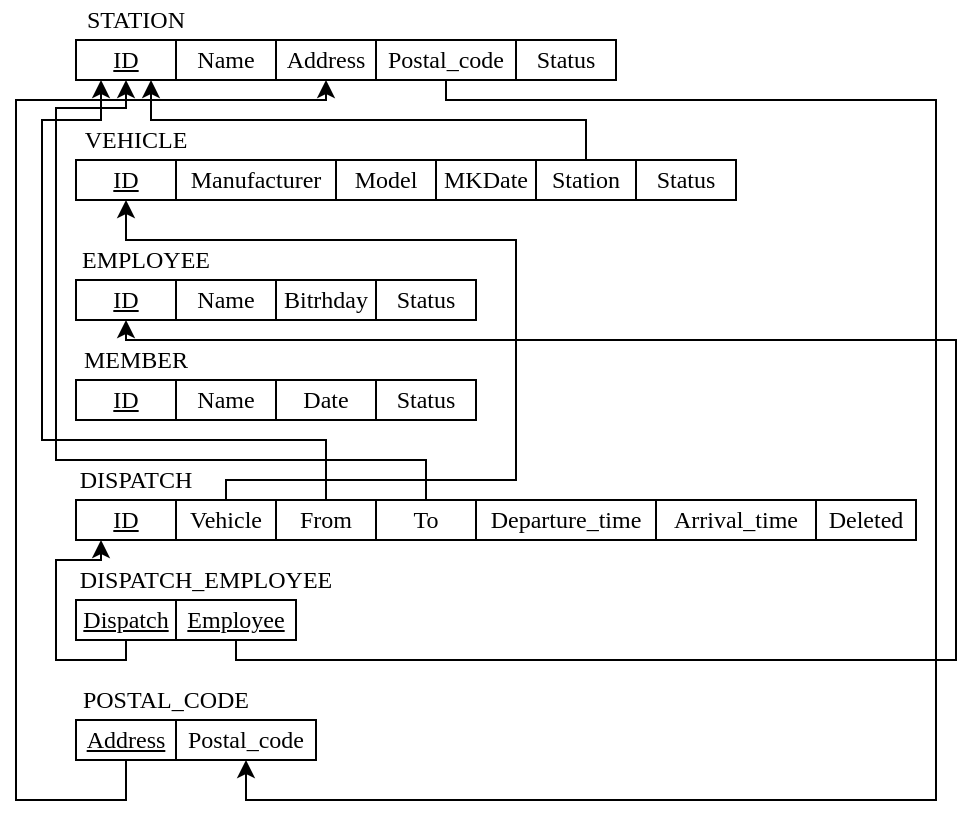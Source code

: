 <mxfile version="28.2.5">
  <diagram name="第 1 页" id="FGGuAt8Rrx4PTVafgH-0">
    <mxGraphModel dx="1765" dy="581" grid="1" gridSize="10" guides="1" tooltips="1" connect="1" arrows="1" fold="1" page="1" pageScale="1" pageWidth="827" pageHeight="1169" math="0" shadow="0">
      <root>
        <mxCell id="0" />
        <mxCell id="1" parent="0" />
        <mxCell id="wNJozsmkvN_UzGk9LZLu-8" value="&lt;font face=&quot;Times New Roman&quot;&gt;&lt;u&gt;ID&lt;/u&gt;&lt;/font&gt;" style="rounded=0;whiteSpace=wrap;html=1;" parent="1" vertex="1">
          <mxGeometry x="30" y="60" width="50" height="20" as="geometry" />
        </mxCell>
        <mxCell id="wNJozsmkvN_UzGk9LZLu-9" value="&lt;font face=&quot;Times New Roman&quot;&gt;Name&lt;/font&gt;" style="rounded=0;whiteSpace=wrap;html=1;" parent="1" vertex="1">
          <mxGeometry x="80" y="60" width="50" height="20" as="geometry" />
        </mxCell>
        <mxCell id="wNJozsmkvN_UzGk9LZLu-10" value="&lt;font face=&quot;Times New Roman&quot;&gt;Address&lt;/font&gt;" style="rounded=0;whiteSpace=wrap;html=1;" parent="1" vertex="1">
          <mxGeometry x="130" y="60" width="50" height="20" as="geometry" />
        </mxCell>
        <mxCell id="wNJozsmkvN_UzGk9LZLu-11" value="&lt;font face=&quot;Times New Roman&quot;&gt;STATION&lt;/font&gt;" style="text;html=1;align=center;verticalAlign=middle;whiteSpace=wrap;rounded=0;" parent="1" vertex="1">
          <mxGeometry x="30" y="40" width="60" height="20" as="geometry" />
        </mxCell>
        <mxCell id="wNJozsmkvN_UzGk9LZLu-12" value="&lt;font face=&quot;Times New Roman&quot;&gt;Status&lt;/font&gt;" style="rounded=0;whiteSpace=wrap;html=1;" parent="1" vertex="1">
          <mxGeometry x="250" y="60" width="50" height="20" as="geometry" />
        </mxCell>
        <mxCell id="iqso6jds54_a657HXmWz-1" value="&lt;font face=&quot;Times New Roman&quot;&gt;&lt;u&gt;ID&lt;/u&gt;&lt;/font&gt;" style="rounded=0;whiteSpace=wrap;html=1;" parent="1" vertex="1">
          <mxGeometry x="30" y="120" width="50" height="20" as="geometry" />
        </mxCell>
        <mxCell id="iqso6jds54_a657HXmWz-2" value="&lt;font face=&quot;Times New Roman&quot;&gt;Manufacturer&lt;/font&gt;" style="rounded=0;whiteSpace=wrap;html=1;" parent="1" vertex="1">
          <mxGeometry x="80" y="120" width="80" height="20" as="geometry" />
        </mxCell>
        <mxCell id="iqso6jds54_a657HXmWz-3" value="&lt;font face=&quot;Times New Roman&quot;&gt;Model&lt;/font&gt;" style="rounded=0;whiteSpace=wrap;html=1;" parent="1" vertex="1">
          <mxGeometry x="160" y="120" width="50" height="20" as="geometry" />
        </mxCell>
        <mxCell id="iqso6jds54_a657HXmWz-4" value="&lt;font face=&quot;Times New Roman&quot;&gt;VEHICLE&lt;/font&gt;" style="text;html=1;align=center;verticalAlign=middle;whiteSpace=wrap;rounded=0;" parent="1" vertex="1">
          <mxGeometry x="30" y="100" width="60" height="20" as="geometry" />
        </mxCell>
        <mxCell id="iqso6jds54_a657HXmWz-5" value="&lt;font face=&quot;Times New Roman&quot;&gt;Deleted&lt;/font&gt;" style="rounded=0;whiteSpace=wrap;html=1;" parent="1" vertex="1">
          <mxGeometry x="400" y="290" width="50" height="20" as="geometry" />
        </mxCell>
        <mxCell id="iqso6jds54_a657HXmWz-8" style="edgeStyle=orthogonalEdgeStyle;rounded=0;orthogonalLoop=1;jettySize=auto;html=1;exitX=0.5;exitY=0;exitDx=0;exitDy=0;entryX=0.75;entryY=1;entryDx=0;entryDy=0;" parent="1" source="iqso6jds54_a657HXmWz-6" target="wNJozsmkvN_UzGk9LZLu-8" edge="1">
          <mxGeometry relative="1" as="geometry" />
        </mxCell>
        <mxCell id="iqso6jds54_a657HXmWz-6" value="&lt;font face=&quot;Times New Roman&quot;&gt;Station&lt;/font&gt;" style="rounded=0;whiteSpace=wrap;html=1;" parent="1" vertex="1">
          <mxGeometry x="260" y="120" width="50" height="20" as="geometry" />
        </mxCell>
        <mxCell id="iqso6jds54_a657HXmWz-7" value="&lt;font face=&quot;Times New Roman&quot;&gt;Status&lt;/font&gt;" style="rounded=0;whiteSpace=wrap;html=1;" parent="1" vertex="1">
          <mxGeometry x="310" y="120" width="50" height="20" as="geometry" />
        </mxCell>
        <mxCell id="iqso6jds54_a657HXmWz-9" value="&lt;font face=&quot;Times New Roman&quot;&gt;MKDate&lt;/font&gt;" style="rounded=0;whiteSpace=wrap;html=1;" parent="1" vertex="1">
          <mxGeometry x="210" y="120" width="50" height="20" as="geometry" />
        </mxCell>
        <mxCell id="iqso6jds54_a657HXmWz-10" value="&lt;font face=&quot;Times New Roman&quot;&gt;&lt;u&gt;ID&lt;/u&gt;&lt;/font&gt;" style="rounded=0;whiteSpace=wrap;html=1;" parent="1" vertex="1">
          <mxGeometry x="30" y="180" width="50" height="20" as="geometry" />
        </mxCell>
        <mxCell id="iqso6jds54_a657HXmWz-12" value="&lt;font face=&quot;Times New Roman&quot;&gt;Name&lt;/font&gt;" style="rounded=0;whiteSpace=wrap;html=1;" parent="1" vertex="1">
          <mxGeometry x="80" y="180" width="50" height="20" as="geometry" />
        </mxCell>
        <mxCell id="iqso6jds54_a657HXmWz-13" value="&lt;font face=&quot;Times New Roman&quot;&gt;EMPLOYEE&lt;/font&gt;" style="text;html=1;align=center;verticalAlign=middle;whiteSpace=wrap;rounded=0;" parent="1" vertex="1">
          <mxGeometry x="30" y="160" width="70" height="20" as="geometry" />
        </mxCell>
        <mxCell id="iqso6jds54_a657HXmWz-15" value="&lt;font face=&quot;Times New Roman&quot;&gt;Status&lt;/font&gt;" style="rounded=0;whiteSpace=wrap;html=1;" parent="1" vertex="1">
          <mxGeometry x="180" y="180" width="50" height="20" as="geometry" />
        </mxCell>
        <mxCell id="iqso6jds54_a657HXmWz-16" value="&lt;font face=&quot;Times New Roman&quot;&gt;Bitrhday&lt;/font&gt;" style="rounded=0;whiteSpace=wrap;html=1;" parent="1" vertex="1">
          <mxGeometry x="130" y="180" width="50" height="20" as="geometry" />
        </mxCell>
        <mxCell id="iqso6jds54_a657HXmWz-17" value="&lt;font face=&quot;Times New Roman&quot;&gt;&lt;u&gt;ID&lt;/u&gt;&lt;/font&gt;" style="rounded=0;whiteSpace=wrap;html=1;" parent="1" vertex="1">
          <mxGeometry x="30" y="230" width="50" height="20" as="geometry" />
        </mxCell>
        <mxCell id="iqso6jds54_a657HXmWz-18" value="&lt;font face=&quot;Times New Roman&quot;&gt;Name&lt;/font&gt;" style="rounded=0;whiteSpace=wrap;html=1;" parent="1" vertex="1">
          <mxGeometry x="80" y="230" width="50" height="20" as="geometry" />
        </mxCell>
        <mxCell id="iqso6jds54_a657HXmWz-19" value="&lt;font face=&quot;Times New Roman&quot;&gt;MEMBER&lt;/font&gt;" style="text;html=1;align=center;verticalAlign=middle;whiteSpace=wrap;rounded=0;" parent="1" vertex="1">
          <mxGeometry x="30" y="210" width="60" height="20" as="geometry" />
        </mxCell>
        <mxCell id="iqso6jds54_a657HXmWz-20" value="&lt;font face=&quot;Times New Roman&quot;&gt;Status&lt;/font&gt;" style="rounded=0;whiteSpace=wrap;html=1;" parent="1" vertex="1">
          <mxGeometry x="180" y="230" width="50" height="20" as="geometry" />
        </mxCell>
        <mxCell id="iqso6jds54_a657HXmWz-21" value="&lt;font face=&quot;Times New Roman&quot;&gt;Date&lt;/font&gt;" style="rounded=0;whiteSpace=wrap;html=1;" parent="1" vertex="1">
          <mxGeometry x="130" y="230" width="50" height="20" as="geometry" />
        </mxCell>
        <mxCell id="iqso6jds54_a657HXmWz-27" value="&lt;font face=&quot;Times New Roman&quot;&gt;&lt;u&gt;ID&lt;/u&gt;&lt;/font&gt;" style="rounded=0;whiteSpace=wrap;html=1;" parent="1" vertex="1">
          <mxGeometry x="30" y="290" width="50" height="20" as="geometry" />
        </mxCell>
        <mxCell id="iqso6jds54_a657HXmWz-34" style="edgeStyle=orthogonalEdgeStyle;rounded=0;orthogonalLoop=1;jettySize=auto;html=1;exitX=0.5;exitY=0;exitDx=0;exitDy=0;entryX=0.5;entryY=1;entryDx=0;entryDy=0;" parent="1" source="iqso6jds54_a657HXmWz-28" target="iqso6jds54_a657HXmWz-1" edge="1">
          <mxGeometry relative="1" as="geometry">
            <Array as="points">
              <mxPoint x="105" y="280" />
              <mxPoint x="250" y="280" />
              <mxPoint x="250" y="160" />
              <mxPoint x="55" y="160" />
            </Array>
          </mxGeometry>
        </mxCell>
        <mxCell id="iqso6jds54_a657HXmWz-28" value="&lt;font face=&quot;Times New Roman&quot;&gt;Vehicle&lt;/font&gt;" style="rounded=0;whiteSpace=wrap;html=1;" parent="1" vertex="1">
          <mxGeometry x="80" y="290" width="50" height="20" as="geometry" />
        </mxCell>
        <mxCell id="iqso6jds54_a657HXmWz-29" value="&lt;font face=&quot;Times New Roman&quot;&gt;DISPATCH&lt;/font&gt;" style="text;html=1;align=center;verticalAlign=middle;whiteSpace=wrap;rounded=0;" parent="1" vertex="1">
          <mxGeometry x="30" y="270" width="60" height="20" as="geometry" />
        </mxCell>
        <mxCell id="iqso6jds54_a657HXmWz-36" style="edgeStyle=orthogonalEdgeStyle;rounded=0;orthogonalLoop=1;jettySize=auto;html=1;exitX=0.5;exitY=0;exitDx=0;exitDy=0;entryX=0.5;entryY=1;entryDx=0;entryDy=0;" parent="1" source="iqso6jds54_a657HXmWz-30" target="wNJozsmkvN_UzGk9LZLu-8" edge="1">
          <mxGeometry relative="1" as="geometry">
            <Array as="points">
              <mxPoint x="205" y="270" />
              <mxPoint x="20" y="270" />
              <mxPoint x="20" y="94" />
              <mxPoint x="55" y="94" />
            </Array>
          </mxGeometry>
        </mxCell>
        <mxCell id="iqso6jds54_a657HXmWz-30" value="&lt;font face=&quot;Times New Roman&quot;&gt;To&lt;/font&gt;" style="rounded=0;whiteSpace=wrap;html=1;" parent="1" vertex="1">
          <mxGeometry x="180" y="290" width="50" height="20" as="geometry" />
        </mxCell>
        <mxCell id="iqso6jds54_a657HXmWz-37" style="edgeStyle=orthogonalEdgeStyle;rounded=0;orthogonalLoop=1;jettySize=auto;html=1;exitX=0.5;exitY=0;exitDx=0;exitDy=0;entryX=0.25;entryY=1;entryDx=0;entryDy=0;" parent="1" source="iqso6jds54_a657HXmWz-31" target="wNJozsmkvN_UzGk9LZLu-8" edge="1">
          <mxGeometry relative="1" as="geometry">
            <Array as="points">
              <mxPoint x="155" y="260" />
              <mxPoint x="13" y="260" />
              <mxPoint x="13" y="100" />
              <mxPoint x="43" y="100" />
            </Array>
          </mxGeometry>
        </mxCell>
        <mxCell id="iqso6jds54_a657HXmWz-31" value="&lt;font face=&quot;Times New Roman&quot;&gt;From&lt;/font&gt;" style="rounded=0;whiteSpace=wrap;html=1;" parent="1" vertex="1">
          <mxGeometry x="130" y="290" width="50" height="20" as="geometry" />
        </mxCell>
        <mxCell id="iqso6jds54_a657HXmWz-32" value="&lt;font face=&quot;Times New Roman&quot;&gt;Arrival_time&lt;/font&gt;" style="rounded=0;whiteSpace=wrap;html=1;" parent="1" vertex="1">
          <mxGeometry x="320" y="290" width="80" height="20" as="geometry" />
        </mxCell>
        <mxCell id="iqso6jds54_a657HXmWz-33" value="&lt;font face=&quot;Times New Roman&quot;&gt;Departure_time&lt;/font&gt;" style="rounded=0;whiteSpace=wrap;html=1;" parent="1" vertex="1">
          <mxGeometry x="230" y="290" width="90" height="20" as="geometry" />
        </mxCell>
        <mxCell id="iqso6jds54_a657HXmWz-46" style="edgeStyle=orthogonalEdgeStyle;rounded=0;orthogonalLoop=1;jettySize=auto;html=1;exitX=0.5;exitY=1;exitDx=0;exitDy=0;entryX=0.25;entryY=1;entryDx=0;entryDy=0;" parent="1" source="iqso6jds54_a657HXmWz-39" target="iqso6jds54_a657HXmWz-27" edge="1">
          <mxGeometry relative="1" as="geometry">
            <Array as="points">
              <mxPoint x="55" y="370" />
              <mxPoint x="20" y="370" />
              <mxPoint x="20" y="320" />
              <mxPoint x="43" y="320" />
            </Array>
          </mxGeometry>
        </mxCell>
        <mxCell id="iqso6jds54_a657HXmWz-39" value="&lt;font face=&quot;Times New Roman&quot;&gt;&lt;u&gt;Dispatch&lt;/u&gt;&lt;/font&gt;" style="rounded=0;whiteSpace=wrap;html=1;" parent="1" vertex="1">
          <mxGeometry x="30" y="340" width="50" height="20" as="geometry" />
        </mxCell>
        <mxCell id="iqso6jds54_a657HXmWz-47" style="edgeStyle=orthogonalEdgeStyle;rounded=0;orthogonalLoop=1;jettySize=auto;html=1;exitX=0.5;exitY=1;exitDx=0;exitDy=0;entryX=0.5;entryY=1;entryDx=0;entryDy=0;" parent="1" source="iqso6jds54_a657HXmWz-40" target="iqso6jds54_a657HXmWz-10" edge="1">
          <mxGeometry relative="1" as="geometry">
            <Array as="points">
              <mxPoint x="110" y="370" />
              <mxPoint x="470" y="370" />
              <mxPoint x="470" y="210" />
              <mxPoint x="55" y="210" />
            </Array>
          </mxGeometry>
        </mxCell>
        <mxCell id="iqso6jds54_a657HXmWz-40" value="&lt;font face=&quot;Times New Roman&quot;&gt;&lt;u&gt;Employee&lt;/u&gt;&lt;/font&gt;" style="rounded=0;whiteSpace=wrap;html=1;" parent="1" vertex="1">
          <mxGeometry x="80" y="340" width="60" height="20" as="geometry" />
        </mxCell>
        <mxCell id="iqso6jds54_a657HXmWz-41" value="&lt;font face=&quot;Times New Roman&quot;&gt;DISPATCH_EMPLOYEE&lt;/font&gt;" style="text;html=1;align=center;verticalAlign=middle;whiteSpace=wrap;rounded=0;" parent="1" vertex="1">
          <mxGeometry x="30" y="320" width="130" height="20" as="geometry" />
        </mxCell>
        <mxCell id="iqso6jds54_a657HXmWz-48" value="&lt;font face=&quot;Times New Roman&quot;&gt;Postal_code&lt;/font&gt;" style="rounded=0;whiteSpace=wrap;html=1;" parent="1" vertex="1">
          <mxGeometry x="80" y="400" width="70" height="20" as="geometry" />
        </mxCell>
        <mxCell id="_VwyRkCkAGiuRD5g4Sh8-1" style="edgeStyle=orthogonalEdgeStyle;rounded=0;orthogonalLoop=1;jettySize=auto;html=1;exitX=0.5;exitY=1;exitDx=0;exitDy=0;entryX=0.5;entryY=1;entryDx=0;entryDy=0;" edge="1" parent="1" source="iqso6jds54_a657HXmWz-49" target="wNJozsmkvN_UzGk9LZLu-10">
          <mxGeometry relative="1" as="geometry">
            <Array as="points">
              <mxPoint x="55" y="440" />
              <mxPoint y="440" />
              <mxPoint y="90" />
              <mxPoint x="155" y="90" />
            </Array>
          </mxGeometry>
        </mxCell>
        <mxCell id="iqso6jds54_a657HXmWz-49" value="&lt;font face=&quot;Times New Roman&quot;&gt;&lt;u&gt;Address&lt;/u&gt;&lt;/font&gt;" style="rounded=0;whiteSpace=wrap;html=1;" parent="1" vertex="1">
          <mxGeometry x="30" y="400" width="50" height="20" as="geometry" />
        </mxCell>
        <mxCell id="iqso6jds54_a657HXmWz-50" value="&lt;font face=&quot;Times New Roman&quot;&gt;POSTAL_CODE&lt;/font&gt;" style="text;html=1;align=center;verticalAlign=middle;whiteSpace=wrap;rounded=0;" parent="1" vertex="1">
          <mxGeometry x="30" y="380" width="90" height="20" as="geometry" />
        </mxCell>
        <mxCell id="iqso6jds54_a657HXmWz-52" style="edgeStyle=orthogonalEdgeStyle;rounded=0;orthogonalLoop=1;jettySize=auto;html=1;exitX=0.5;exitY=1;exitDx=0;exitDy=0;" parent="1" source="iqso6jds54_a657HXmWz-51" edge="1">
          <mxGeometry relative="1" as="geometry">
            <Array as="points">
              <mxPoint x="215" y="90" />
              <mxPoint x="460" y="90" />
              <mxPoint x="460" y="440" />
              <mxPoint x="115" y="440" />
            </Array>
            <mxPoint x="115" y="420" as="targetPoint" />
          </mxGeometry>
        </mxCell>
        <mxCell id="iqso6jds54_a657HXmWz-51" value="&lt;font face=&quot;Times New Roman&quot;&gt;Postal_code&lt;/font&gt;" style="rounded=0;whiteSpace=wrap;html=1;" parent="1" vertex="1">
          <mxGeometry x="180" y="60" width="70" height="20" as="geometry" />
        </mxCell>
      </root>
    </mxGraphModel>
  </diagram>
</mxfile>
